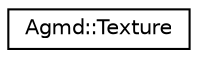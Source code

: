 digraph "Graphical Class Hierarchy"
{
  edge [fontname="Helvetica",fontsize="10",labelfontname="Helvetica",labelfontsize="10"];
  node [fontname="Helvetica",fontsize="10",shape=record];
  rankdir="LR";
  Node1 [label="Agmd::Texture",height=0.2,width=0.4,color="black", fillcolor="white", style="filled",URL="$class_agmd_1_1_texture.html"];
}

